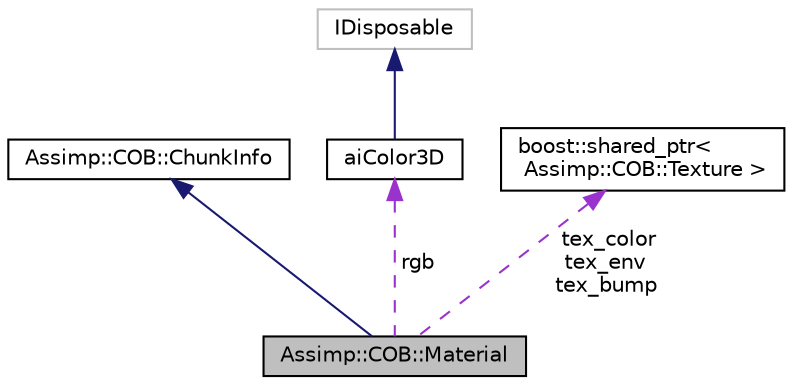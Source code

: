 digraph "Assimp::COB::Material"
{
  edge [fontname="Helvetica",fontsize="10",labelfontname="Helvetica",labelfontsize="10"];
  node [fontname="Helvetica",fontsize="10",shape=record];
  Node1 [label="Assimp::COB::Material",height=0.2,width=0.4,color="black", fillcolor="grey75", style="filled", fontcolor="black"];
  Node2 -> Node1 [dir="back",color="midnightblue",fontsize="10",style="solid"];
  Node2 [label="Assimp::COB::ChunkInfo",height=0.2,width=0.4,color="black", fillcolor="white", style="filled",URL="$struct_assimp_1_1_c_o_b_1_1_chunk_info.html"];
  Node3 -> Node1 [dir="back",color="darkorchid3",fontsize="10",style="dashed",label=" rgb" ];
  Node3 [label="aiColor3D",height=0.2,width=0.4,color="black", fillcolor="white", style="filled",URL="$structai_color3_d.html"];
  Node4 -> Node3 [dir="back",color="midnightblue",fontsize="10",style="solid"];
  Node4 [label="IDisposable",height=0.2,width=0.4,color="grey75", fillcolor="white", style="filled"];
  Node5 -> Node1 [dir="back",color="darkorchid3",fontsize="10",style="dashed",label=" tex_color\ntex_env\ntex_bump" ];
  Node5 [label="boost::shared_ptr\<\l Assimp::COB::Texture \>",height=0.2,width=0.4,color="black", fillcolor="white", style="filled",URL="$classboost_1_1shared__ptr.html"];
}
